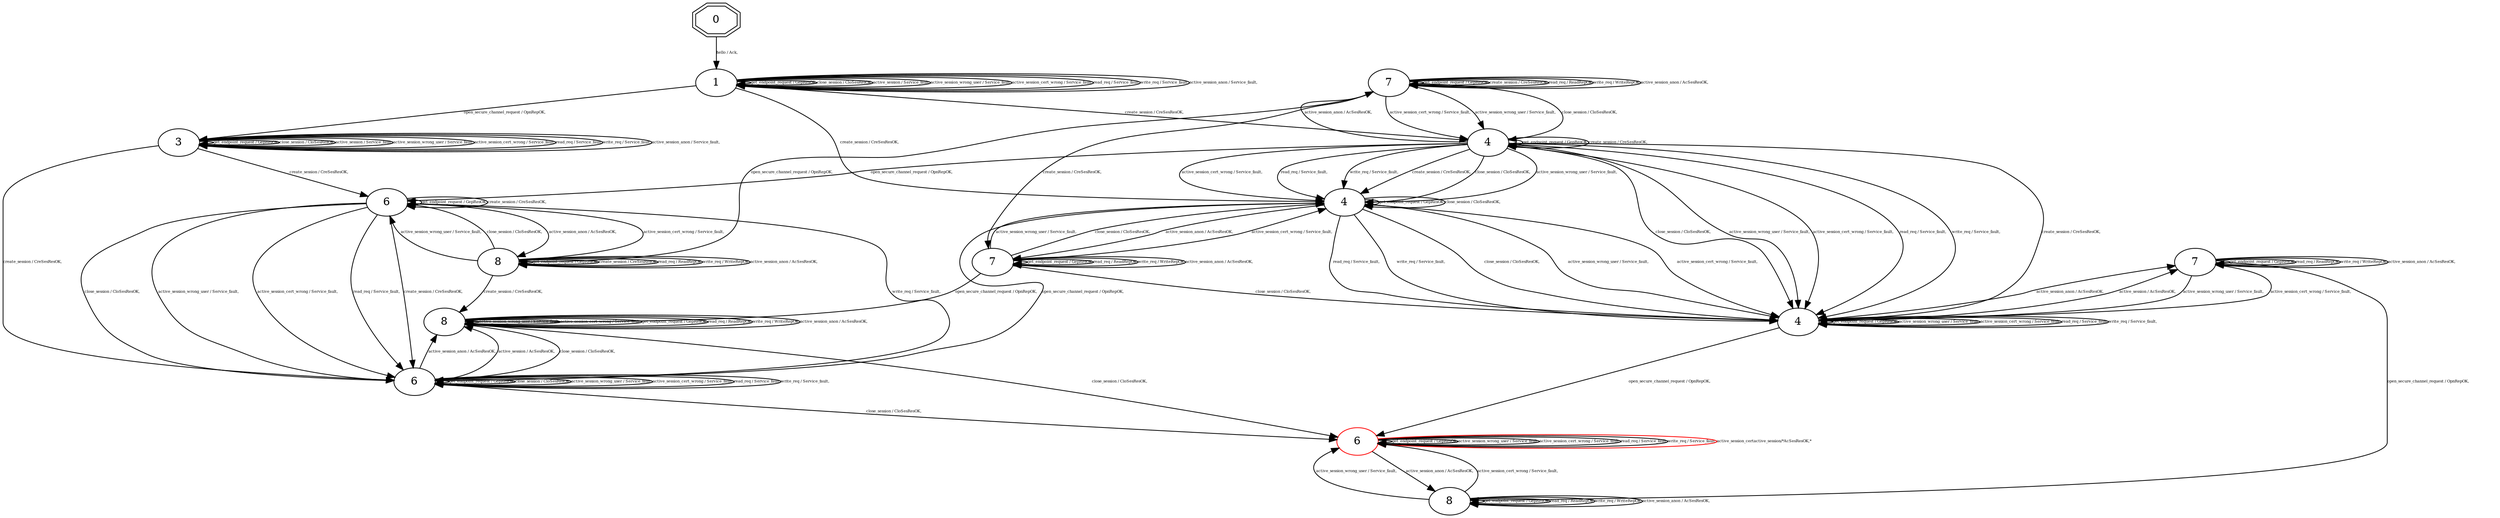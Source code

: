 digraph "Automata" { 
	 "6_1_false" [shape=ellipse,style=filled,fillcolor=white,URL="6",label="6",color=red];
	 "8_1_false" [shape=ellipse,style=filled,fillcolor=white,URL="8",label="8"];
	 "3_0_true" [shape=ellipse,style=filled,fillcolor=white,URL="3",label="3"];
	 "4_1_true" [shape=ellipse,style=filled,fillcolor=white,URL="4",label="4"];
	 "7_0_true" [shape=ellipse,style=filled,fillcolor=white,URL="7",label="7"];
	 "0_0_true" [shape=doubleoctagon,style=filled,fillcolor=white,URL="0",label="0"];
	 "4_0_true" [shape=ellipse,style=filled,fillcolor=white,URL="4",label="4"];
	 "1_0_true" [shape=ellipse,style=filled,fillcolor=white,URL="1",label="1"];
	 "7_1_false" [shape=ellipse,style=filled,fillcolor=white,URL="7",label="7"];
	 "8_0_true" [shape=ellipse,style=filled,fillcolor=white,URL="8",label="8"];
	 "7_1_true" [shape=ellipse,style=filled,fillcolor=white,URL="7",label="7"];
	 "6_0_true" [shape=ellipse,style=filled,fillcolor=white,URL="6",label="6"];
	 "8_1_true" [shape=ellipse,style=filled,fillcolor=white,URL="8",label="8"];
	 "4_1_false" [shape=ellipse,style=filled,fillcolor=white,URL="4",label="4"];
	 "6_1_true" [shape=ellipse,style=filled,fillcolor=white,URL="6",label="6"];
	 "6_1_false"->"6_1_false" [fontsize=5,label="get_endpoint_request / GepResOK,"];
	 "6_1_false"->"6_1_false" [fontsize=5,label="active_session_wrong_user / Service_fault,"];
	 "6_1_false"->"6_1_false" [fontsize=5,label="active_session_cert_wrong / Service_fault,"];
	 "6_1_false"->"6_1_false" [fontsize=5,label="read_req / Service_fault,"];
	 "6_1_false"->"6_1_false" [fontsize=5,label="write_req / Service_fault,"];
	 "6_1_false"->"8_1_false" [fontsize=5,label="active_session_anon / AcSesResOK,"];
	 "8_1_false"->"6_1_false" [fontsize=5,label="active_session_cert_wrong / Service_fault,"];
	 "8_1_false"->"6_1_false" [fontsize=5,label="active_session_wrong_user / Service_fault,"];
	 "8_1_false"->"8_1_false" [fontsize=5,label="get_endpoint_request / GepResOK,"];
	 "8_1_false"->"8_1_false" [fontsize=5,label="read_req / ReadRepOK,"];
	 "8_1_false"->"8_1_false" [fontsize=5,label="write_req / WriteRepOK,"];
	 "8_1_false"->"8_1_false" [fontsize=5,label="active_session_anon / AcSesResOK,"];
	 "6_1_true"->"6_1_true" [fontsize=5,label="get_endpoint_request / GepResOK,"];
	 "6_1_true"->"6_1_true" [fontsize=5,label="close_session / CloSesResOK,"];
	 "6_1_true"->"6_1_true" [fontsize=5,label="active_session_wrong_user / Service_fault,"];
	 "6_1_true"->"6_1_true" [fontsize=5,label="active_session_cert_wrong / Service_fault,"];
	 "6_1_true"->"6_1_true" [fontsize=5,label="read_req / Service_fault,"];
	 "6_1_true"->"6_1_true" [fontsize=5,label="write_req / Service_fault,"];
	 "6_1_true"->"8_1_true" [fontsize=5,label="active_session_anon / AcSesResOK,"];
	 "6_1_true"->"8_1_true" [fontsize=5,label="active_session / AcSesResOK,"];
	 "6_1_true"->"6_1_false" [fontsize=5,label="close_session / CloSesResOK,"];
	 "4_1_false"->"4_1_false" [fontsize=5,label="get_endpoint_request / GepResOK,"];
	 "4_1_false"->"4_1_false" [fontsize=5,label="active_session_wrong_user / Service_fault,"];
	 "4_1_false"->"4_1_false" [fontsize=5,label="active_session_cert_wrong / Service_fault,"];
	 "4_1_false"->"4_1_false" [fontsize=5,label="read_req / Service_fault,"];
	 "4_1_false"->"4_1_false" [fontsize=5,label="write_req / Service_fault,"];
	 "4_1_false"->"6_1_false" [fontsize=5,label="open_secure_channel_request / OpnRepOK,"];
	 "4_1_false"->"7_1_false" [fontsize=5,label="active_session_anon / AcSesResOK,"];
	 "4_1_false"->"7_1_false" [fontsize=5,label="active_session / AcSesResOK,"];
	 "8_1_true"->"6_1_false" [fontsize=5,label="close_session / CloSesResOK,"];
	 "8_1_true"->"6_1_true" [fontsize=5,label="close_session / CloSesResOK,"];
	 "8_1_true"->"8_1_true" [fontsize=5,label="active_session_wrong_user / Service_fault,"];
	 "8_1_true"->"8_1_true" [fontsize=5,label="active_session_cert_wrong / Service_fault,"];
	 "8_1_true"->"8_1_true" [fontsize=5,label="get_endpoint_request / GepResOK,"];
	 "8_1_true"->"8_1_true" [fontsize=5,label="read_req / ReadRepOK,"];
	 "8_1_true"->"8_1_true" [fontsize=5,label="write_req / WriteRepOK,"];
	 "8_1_true"->"8_1_true" [fontsize=5,label="active_session_anon / AcSesResOK,"];
	 "7_1_false"->"8_1_false" [fontsize=5,label="open_secure_channel_request / OpnRepOK,"];
	 "7_1_false"->"7_1_false" [fontsize=5,label="get_endpoint_request / GepResOK,"];
	 "7_1_false"->"7_1_false" [fontsize=5,label="read_req / ReadRepOK,"];
	 "7_1_false"->"7_1_false" [fontsize=5,label="write_req / WriteRepOK,"];
	 "7_1_false"->"7_1_false" [fontsize=5,label="active_session_anon / AcSesResOK,"];
	 "7_1_false"->"4_1_false" [fontsize=5,label="active_session_wrong_user / Service_fault,"];
	 "7_1_false"->"4_1_false" [fontsize=5,label="active_session_cert_wrong / Service_fault,"];
	 "7_1_true"->"8_1_true" [fontsize=5,label="open_secure_channel_request / OpnRepOK,"];
	 "7_1_true"->"4_1_true" [fontsize=5,label="active_session_cert_wrong / Service_fault,"];
	 "7_1_true"->"4_1_true" [fontsize=5,label="active_session_wrong_user / Service_fault,"];
	 "7_1_true"->"4_1_true" [fontsize=5,label="close_session / CloSesResOK,"];
	 "7_1_true"->"4_1_false" [fontsize=5,label="close_session / CloSesResOK,"];
	 "7_1_true"->"7_1_true" [fontsize=5,label="get_endpoint_request / GepResOK,"];
	 "7_1_true"->"7_1_true" [fontsize=5,label="read_req / ReadRepOK,"];
	 "7_1_true"->"7_1_true" [fontsize=5,label="write_req / WriteRepOK,"];
	 "7_1_true"->"7_1_true" [fontsize=5,label="active_session_anon / AcSesResOK,"];
	 "4_1_true"->"4_1_true" [fontsize=5,label="get_endpoint_request / GepResOK,"];
	 "4_1_true"->"4_1_true" [fontsize=5,label="close_session / CloSesResOK,"];
	 "4_1_true"->"7_1_true" [fontsize=5,label="active_session_anon / AcSesResOK,"];
	 "4_1_true"->"6_1_true" [fontsize=5,label="open_secure_channel_request / OpnRepOK,"];
	 "4_1_true"->"4_1_false" [fontsize=5,label="close_session / CloSesResOK,"];
	 "4_1_true"->"4_1_false" [fontsize=5,label="active_session_wrong_user / Service_fault,"];
	 "4_1_true"->"4_1_false" [fontsize=5,label="active_session_cert_wrong / Service_fault,"];
	 "4_1_true"->"4_1_false" [fontsize=5,label="read_req / Service_fault,"];
	 "4_1_true"->"4_1_false" [fontsize=5,label="write_req / Service_fault,"];
	 "4_0_true"->"7_0_true" [fontsize=5,label="active_session_anon / AcSesResOK,"];
	 "4_0_true"->"6_0_true" [fontsize=5,label="open_secure_channel_request / OpnRepOK,"];
	 "4_0_true"->"4_0_true" [fontsize=5,label="get_endpoint_request / GepResOK,"];
	 "4_0_true"->"4_0_true" [fontsize=5,label="create_session / CreSesResOK,"];
	 "4_0_true"->"4_1_true" [fontsize=5,label="create_session / CreSesResOK,"];
	 "4_0_true"->"4_1_true" [fontsize=5,label="close_session / CloSesResOK,"];
	 "4_0_true"->"4_1_true" [fontsize=5,label="active_session_wrong_user / Service_fault,"];
	 "4_0_true"->"4_1_true" [fontsize=5,label="active_session_cert_wrong / Service_fault,"];
	 "4_0_true"->"4_1_true" [fontsize=5,label="read_req / Service_fault,"];
	 "4_0_true"->"4_1_true" [fontsize=5,label="write_req / Service_fault,"];
	 "4_0_true"->"4_1_false" [fontsize=5,label="create_session / CreSesResOK,"];
	 "4_0_true"->"4_1_false" [fontsize=5,label="close_session / CloSesResOK,"];
	 "4_0_true"->"4_1_false" [fontsize=5,label="active_session_wrong_user / Service_fault,"];
	 "4_0_true"->"4_1_false" [fontsize=5,label="active_session_cert_wrong / Service_fault,"];
	 "4_0_true"->"4_1_false" [fontsize=5,label="read_req / Service_fault,"];
	 "4_0_true"->"4_1_false" [fontsize=5,label="write_req / Service_fault,"];
	 "1_0_true"->"3_0_true" [fontsize=5,label="open_secure_channel_request / OpnRepOK,"];
	 "1_0_true"->"4_0_true" [fontsize=5,label="create_session / CreSesResOK,"];
	 "1_0_true"->"4_1_true" [fontsize=5,label="create_session / CreSesResOK,"];
	 "1_0_true"->"1_0_true" [fontsize=5,label="get_endpoint_request / GepResOK,"];
	 "1_0_true"->"1_0_true" [fontsize=5,label="close_session / CloSesResOK,"];
	 "1_0_true"->"1_0_true" [fontsize=5,label="active_session / Service_fault,"];
	 "1_0_true"->"1_0_true" [fontsize=5,label="active_session_wrong_user / Service_fault,"];
	 "1_0_true"->"1_0_true" [fontsize=5,label="active_session_cert_wrong / Service_fault,"];
	 "1_0_true"->"1_0_true" [fontsize=5,label="read_req / Service_fault,"];
	 "1_0_true"->"1_0_true" [fontsize=5,label="write_req / Service_fault,"];
	 "1_0_true"->"1_0_true" [fontsize=5,label="active_session_anon / Service_fault,"];
	 "7_0_true"->"8_0_true" [fontsize=5,label="open_secure_channel_request / OpnRepOK,"];
	 "7_0_true"->"4_0_true" [fontsize=5,label="active_session_cert_wrong / Service_fault,"];
	 "7_0_true"->"4_0_true" [fontsize=5,label="active_session_wrong_user / Service_fault,"];
	 "7_0_true"->"4_0_true" [fontsize=5,label="close_session / CloSesResOK,"];
	 "7_0_true"->"7_0_true" [fontsize=5,label="get_endpoint_request / GepResOK,"];
	 "7_0_true"->"7_0_true" [fontsize=5,label="create_session / CreSesResOK,"];
	 "7_0_true"->"7_0_true" [fontsize=5,label="read_req / ReadRepOK,"];
	 "7_0_true"->"7_0_true" [fontsize=5,label="write_req / WriteRepOK,"];
	 "7_0_true"->"7_0_true" [fontsize=5,label="active_session_anon / AcSesResOK,"];
	 "7_0_true"->"7_1_true" [fontsize=5,label="create_session / CreSesResOK,"];
	 "0_0_true"->"1_0_true" [fontsize=5,label="hello / Ack,"];
	 "8_0_true"->"6_0_true" [fontsize=5,label="active_session_cert_wrong / Service_fault,"];
	 "8_0_true"->"6_0_true" [fontsize=5,label="active_session_wrong_user / Service_fault,"];
	 "8_0_true"->"6_0_true" [fontsize=5,label="close_session / CloSesResOK,"];
	 "8_0_true"->"8_1_true" [fontsize=5,label="create_session / CreSesResOK,"];
	 "8_0_true"->"8_0_true" [fontsize=5,label="get_endpoint_request / GepResOK,"];
	 "8_0_true"->"8_0_true" [fontsize=5,label="create_session / CreSesResOK,"];
	 "8_0_true"->"8_0_true" [fontsize=5,label="read_req / ReadRepOK,"];
	 "8_0_true"->"8_0_true" [fontsize=5,label="write_req / WriteRepOK,"];
	 "8_0_true"->"8_0_true" [fontsize=5,label="active_session_anon / AcSesResOK,"];
	 "3_0_true"->"6_0_true" [fontsize=5,label="create_session / CreSesResOK,"];
	 "3_0_true"->"6_1_true" [fontsize=5,label="create_session / CreSesResOK,"];
	 "3_0_true"->"3_0_true" [fontsize=5,label="get_endpoint_request / GepResOK,"];
	 "3_0_true"->"3_0_true" [fontsize=5,label="close_session / CloSesResOK,"];
	 "3_0_true"->"3_0_true" [fontsize=5,label="active_session / Service_fault,"];
	 "3_0_true"->"3_0_true" [fontsize=5,label="active_session_wrong_user / Service_fault,"];
	 "3_0_true"->"3_0_true" [fontsize=5,label="active_session_cert_wrong / Service_fault,"];
	 "3_0_true"->"3_0_true" [fontsize=5,label="read_req / Service_fault,"];
	 "3_0_true"->"3_0_true" [fontsize=5,label="write_req / Service_fault,"];
	 "3_0_true"->"3_0_true" [fontsize=5,label="active_session_anon / Service_fault,"];
	 "6_0_true"->"6_1_true" [fontsize=5,label="create_session / CreSesResOK,"];
	 "6_0_true"->"6_1_true" [fontsize=5,label="close_session / CloSesResOK,"];
	 "6_0_true"->"6_1_true" [fontsize=5,label="active_session_wrong_user / Service_fault,"];
	 "6_0_true"->"6_1_true" [fontsize=5,label="active_session_cert_wrong / Service_fault,"];
	 "6_0_true"->"6_1_true" [fontsize=5,label="read_req / Service_fault,"];
	 "6_0_true"->"6_1_true" [fontsize=5,label="write_req / Service_fault,"];
	 "6_0_true"->"6_0_true" [fontsize=5,label="get_endpoint_request / GepResOK,"];
	 "6_0_true"->"6_0_true" [fontsize=5,label="create_session / CreSesResOK,"];
	 "6_0_true"->"8_0_true" [fontsize=5,label="active_session_anon / AcSesResOK,"];
	"6_1_false"->"6_1_false"[color=red,label="active_session_certactive_session/*AcSesResOK,*",fontsize=5];}
